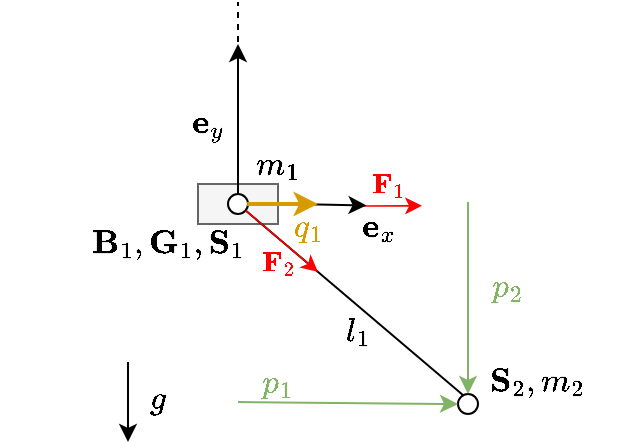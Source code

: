 <mxfile version="20.2.3" type="device"><diagram id="B0kXoVWXYvZZ5K02NhJj" name="Seite-1"><mxGraphModel dx="643" dy="418" grid="1" gridSize="10" guides="1" tooltips="1" connect="1" arrows="1" fold="1" page="1" pageScale="1" pageWidth="280" pageHeight="250" math="1" shadow="0"><root><mxCell id="0"/><mxCell id="1" parent="0"/><mxCell id="SeDB7ye2LBsfCW3rR_2a-3" value="" style="endArrow=classic;html=1;rounded=0;strokeColor=#FF0000;strokeWidth=0.8;" parent="1" edge="1"><mxGeometry width="50" height="50" relative="1" as="geometry"><mxPoint x="142" y="117" as="sourcePoint"/><mxPoint x="172" y="116.92" as="targetPoint"/></mxGeometry></mxCell><mxCell id="dqo3ZLK7xl5bLJwuGvzG-1" value="" style="rounded=0;whiteSpace=wrap;html=1;fillColor=#f5f5f5;fontColor=#333333;strokeColor=#666666;" parent="1" vertex="1"><mxGeometry x="60" y="106" width="40" height="20" as="geometry"/></mxCell><mxCell id="4con_vX18qvvLc7WgpNs-2" value="" style="endArrow=classic;html=1;rounded=0;" parent="1" edge="1"><mxGeometry width="50" height="50" relative="1" as="geometry"><mxPoint x="80" y="116.75" as="sourcePoint"/><mxPoint x="80" y="36" as="targetPoint"/></mxGeometry></mxCell><mxCell id="4con_vX18qvvLc7WgpNs-3" value="" style="endArrow=classic;html=1;rounded=0;entryX=0.988;entryY=0.157;entryDx=0;entryDy=0;entryPerimeter=0;" parent="1" target="dqo3ZLK7xl5bLJwuGvzG-43" edge="1"><mxGeometry width="50" height="50" relative="1" as="geometry"><mxPoint x="80" y="116.25" as="sourcePoint"/><mxPoint x="160" y="116" as="targetPoint"/><Array as="points"><mxPoint x="120" y="116.25"/></Array></mxGeometry></mxCell><mxCell id="r-eX9R9k0o2uH4kR23co-5" value="$$\mathbf{e}_x$$" style="text;html=1;strokeColor=none;fillColor=none;align=center;verticalAlign=middle;whiteSpace=wrap;rounded=0;fontSize=14;" parent="1" vertex="1"><mxGeometry x="130" y="112" width="40" height="30" as="geometry"/></mxCell><mxCell id="r-eX9R9k0o2uH4kR23co-13" value="$$g$$" style="text;html=1;strokeColor=none;fillColor=none;align=center;verticalAlign=middle;whiteSpace=wrap;rounded=0;fontSize=14;" parent="1" vertex="1"><mxGeometry x="10" y="198" width="60" height="30" as="geometry"/></mxCell><mxCell id="r-eX9R9k0o2uH4kR23co-14" value="" style="endArrow=classic;html=1;fontSize=14;curved=1;" parent="1" edge="1"><mxGeometry width="50" height="50" relative="1" as="geometry"><mxPoint x="25" y="195" as="sourcePoint"/><mxPoint x="25" y="235" as="targetPoint"/></mxGeometry></mxCell><mxCell id="dqo3ZLK7xl5bLJwuGvzG-3" value="" style="ellipse;whiteSpace=wrap;html=1;aspect=fixed;fontSize=14;" parent="1" vertex="1"><mxGeometry x="75" y="111" width="10" height="10" as="geometry"/></mxCell><mxCell id="dqo3ZLK7xl5bLJwuGvzG-6" value="" style="endArrow=none;html=1;rounded=0;fontSize=14;exitX=0.393;exitY=0.174;exitDx=0;exitDy=0;exitPerimeter=0;" parent="1" source="dqo3ZLK7xl5bLJwuGvzG-7" target="dqo3ZLK7xl5bLJwuGvzG-3" edge="1"><mxGeometry width="50" height="50" relative="1" as="geometry"><mxPoint x="169.807" y="224.152" as="sourcePoint"/><mxPoint x="150" y="166" as="targetPoint"/></mxGeometry></mxCell><mxCell id="dqo3ZLK7xl5bLJwuGvzG-7" value="" style="ellipse;whiteSpace=wrap;html=1;aspect=fixed;fontSize=14;" parent="1" vertex="1"><mxGeometry x="190" y="211" width="10" height="10" as="geometry"/></mxCell><mxCell id="dqo3ZLK7xl5bLJwuGvzG-15" value="$$\mathbf{S}_2, m_2$$" style="text;html=1;strokeColor=none;fillColor=none;align=center;verticalAlign=middle;whiteSpace=wrap;rounded=0;fontSize=14;" parent="1" vertex="1"><mxGeometry x="200" y="190" width="60" height="30" as="geometry"/></mxCell><mxCell id="dqo3ZLK7xl5bLJwuGvzG-23" value="$$\mathbf{B}_1, \mathbf{G}_1,\mathbf{S}_1&lt;br&gt;$$" style="text;html=1;strokeColor=none;fillColor=none;align=center;verticalAlign=middle;whiteSpace=wrap;rounded=0;fontSize=14;" parent="1" vertex="1"><mxGeometry x="15" y="121" width="60" height="30" as="geometry"/></mxCell><mxCell id="dqo3ZLK7xl5bLJwuGvzG-41" value="" style="endArrow=classic;html=1;rounded=0;fontColor=#82B366;strokeColor=#d79b00;fillColor=#ffe6cc;exitX=0.957;exitY=0.495;exitDx=0;exitDy=0;exitPerimeter=0;jumpSize=6;strokeWidth=2;" parent="1" source="dqo3ZLK7xl5bLJwuGvzG-3" edge="1"><mxGeometry width="50" height="50" relative="1" as="geometry"><mxPoint x="130" y="106" as="sourcePoint"/><mxPoint x="120" y="116" as="targetPoint"/></mxGeometry></mxCell><mxCell id="dqo3ZLK7xl5bLJwuGvzG-43" value="&lt;font color=&quot;#d79b00&quot;&gt;$$q_1$$&lt;/font&gt;" style="text;html=1;strokeColor=none;fillColor=none;align=center;verticalAlign=middle;whiteSpace=wrap;rounded=0;fontSize=14;strokeWidth=1;" parent="1" vertex="1"><mxGeometry x="85" y="112" width="60" height="30" as="geometry"/></mxCell><mxCell id="vOJt10l5CWhu6HjTarIg-1" value="$$m_1$$" style="text;html=1;strokeColor=none;fillColor=none;align=center;verticalAlign=middle;whiteSpace=wrap;rounded=0;fontSize=14;" parent="1" vertex="1"><mxGeometry x="70" y="81" width="60" height="30" as="geometry"/></mxCell><mxCell id="SITrDVR-Ap6z4co1geya-3" value="" style="endArrow=none;dashed=1;html=1;rounded=0;" parent="1" edge="1"><mxGeometry width="50" height="50" relative="1" as="geometry"><mxPoint x="80" y="35" as="sourcePoint"/><mxPoint x="80" y="15" as="targetPoint"/></mxGeometry></mxCell><mxCell id="4kKHG754xG9MvAtgnWCh-2" value="&lt;span style=&quot;font-size: 14px&quot;&gt;$$l_1 $$&lt;/span&gt;" style="text;html=1;align=center;verticalAlign=middle;resizable=0;points=[];autosize=1;strokeColor=none;fillColor=none;" parent="1" vertex="1"><mxGeometry x="105" y="170" width="70" height="20" as="geometry"/></mxCell><mxCell id="UZ60nNhhbGpI6EZmavWI-2" value="" style="endArrow=classic;html=1;rounded=0;fillColor=#d5e8d4;strokeColor=#82b366;entryX=0.5;entryY=0;entryDx=0;entryDy=0;" parent="1" target="dqo3ZLK7xl5bLJwuGvzG-7" edge="1"><mxGeometry width="50" height="50" relative="1" as="geometry"><mxPoint x="195" y="115" as="sourcePoint"/><mxPoint x="199.83" y="266" as="targetPoint"/></mxGeometry></mxCell><mxCell id="UZ60nNhhbGpI6EZmavWI-3" value="" style="endArrow=classic;html=1;rounded=0;fillColor=#d5e8d4;strokeColor=#82b366;entryX=0;entryY=0.5;entryDx=0;entryDy=0;" parent="1" target="dqo3ZLK7xl5bLJwuGvzG-7" edge="1"><mxGeometry width="50" height="50" relative="1" as="geometry"><mxPoint x="80" y="215" as="sourcePoint"/><mxPoint x="178" y="269" as="targetPoint"/></mxGeometry></mxCell><mxCell id="UZ60nNhhbGpI6EZmavWI-4" value="&lt;font color=&quot;#82b366&quot;&gt;$$p_2$$&lt;/font&gt;" style="text;html=1;strokeColor=none;fillColor=none;align=center;verticalAlign=middle;whiteSpace=wrap;rounded=0;fontSize=14;" parent="1" vertex="1"><mxGeometry x="185" y="142" width="60" height="30" as="geometry"/></mxCell><mxCell id="UZ60nNhhbGpI6EZmavWI-5" value="&lt;font color=&quot;#82b366&quot;&gt;$$p_1$$&lt;/font&gt;" style="text;html=1;strokeColor=none;fillColor=none;align=center;verticalAlign=middle;whiteSpace=wrap;rounded=0;fontSize=14;" parent="1" vertex="1"><mxGeometry x="70" y="190" width="60" height="30" as="geometry"/></mxCell><mxCell id="SeDB7ye2LBsfCW3rR_2a-4" value="" style="endArrow=classic;html=1;rounded=0;strokeColor=#FF0000;strokeWidth=0.8;exitX=0.898;exitY=0.832;exitDx=0;exitDy=0;exitPerimeter=0;" parent="1" source="dqo3ZLK7xl5bLJwuGvzG-3" edge="1"><mxGeometry width="50" height="50" relative="1" as="geometry"><mxPoint x="85" y="120" as="sourcePoint"/><mxPoint x="120" y="150" as="targetPoint"/></mxGeometry></mxCell><mxCell id="bh34sAQjuNp_WLlDNaa7-1" value="&lt;font color=&quot;#ff0000&quot;&gt;$$\mathbf{F}_2$$&lt;/font&gt;" style="text;html=1;strokeColor=none;fillColor=none;align=center;verticalAlign=middle;whiteSpace=wrap;rounded=0;" vertex="1" parent="1"><mxGeometry x="70" y="130" width="60" height="30" as="geometry"/></mxCell><mxCell id="bh34sAQjuNp_WLlDNaa7-2" value="&lt;font color=&quot;#ff0000&quot;&gt;$$\mathbf{F}_1$$&lt;/font&gt;" style="text;html=1;strokeColor=none;fillColor=none;align=center;verticalAlign=middle;whiteSpace=wrap;rounded=0;" vertex="1" parent="1"><mxGeometry x="125" y="91" width="60" height="30" as="geometry"/></mxCell><mxCell id="bh34sAQjuNp_WLlDNaa7-3" value="$$\mathbf{e}_y$$" style="text;html=1;strokeColor=none;fillColor=none;align=center;verticalAlign=middle;whiteSpace=wrap;rounded=0;fontSize=14;" vertex="1" parent="1"><mxGeometry x="45" y="61" width="40" height="30" as="geometry"/></mxCell></root></mxGraphModel></diagram></mxfile>